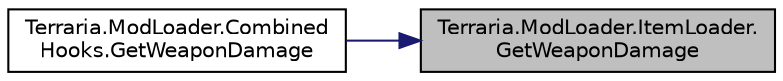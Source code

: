 digraph "Terraria.ModLoader.ItemLoader.GetWeaponDamage"
{
 // LATEX_PDF_SIZE
  edge [fontname="Helvetica",fontsize="10",labelfontname="Helvetica",labelfontsize="10"];
  node [fontname="Helvetica",fontsize="10",shape=record];
  rankdir="RL";
  Node1 [label="Terraria.ModLoader.ItemLoader.\lGetWeaponDamage",height=0.2,width=0.4,color="black", fillcolor="grey75", style="filled", fontcolor="black",tooltip="Calls ModItem.GetWeaponDamage, then all GlobalItem.GetWeaponDamage hooks."];
  Node1 -> Node2 [dir="back",color="midnightblue",fontsize="10",style="solid",fontname="Helvetica"];
  Node2 [label="Terraria.ModLoader.Combined\lHooks.GetWeaponDamage",height=0.2,width=0.4,color="black", fillcolor="white", style="filled",URL="$class_terraria_1_1_mod_loader_1_1_combined_hooks.html#ae6ecbc6b4c8603dfd16162b3c7b2b419",tooltip=" "];
}
